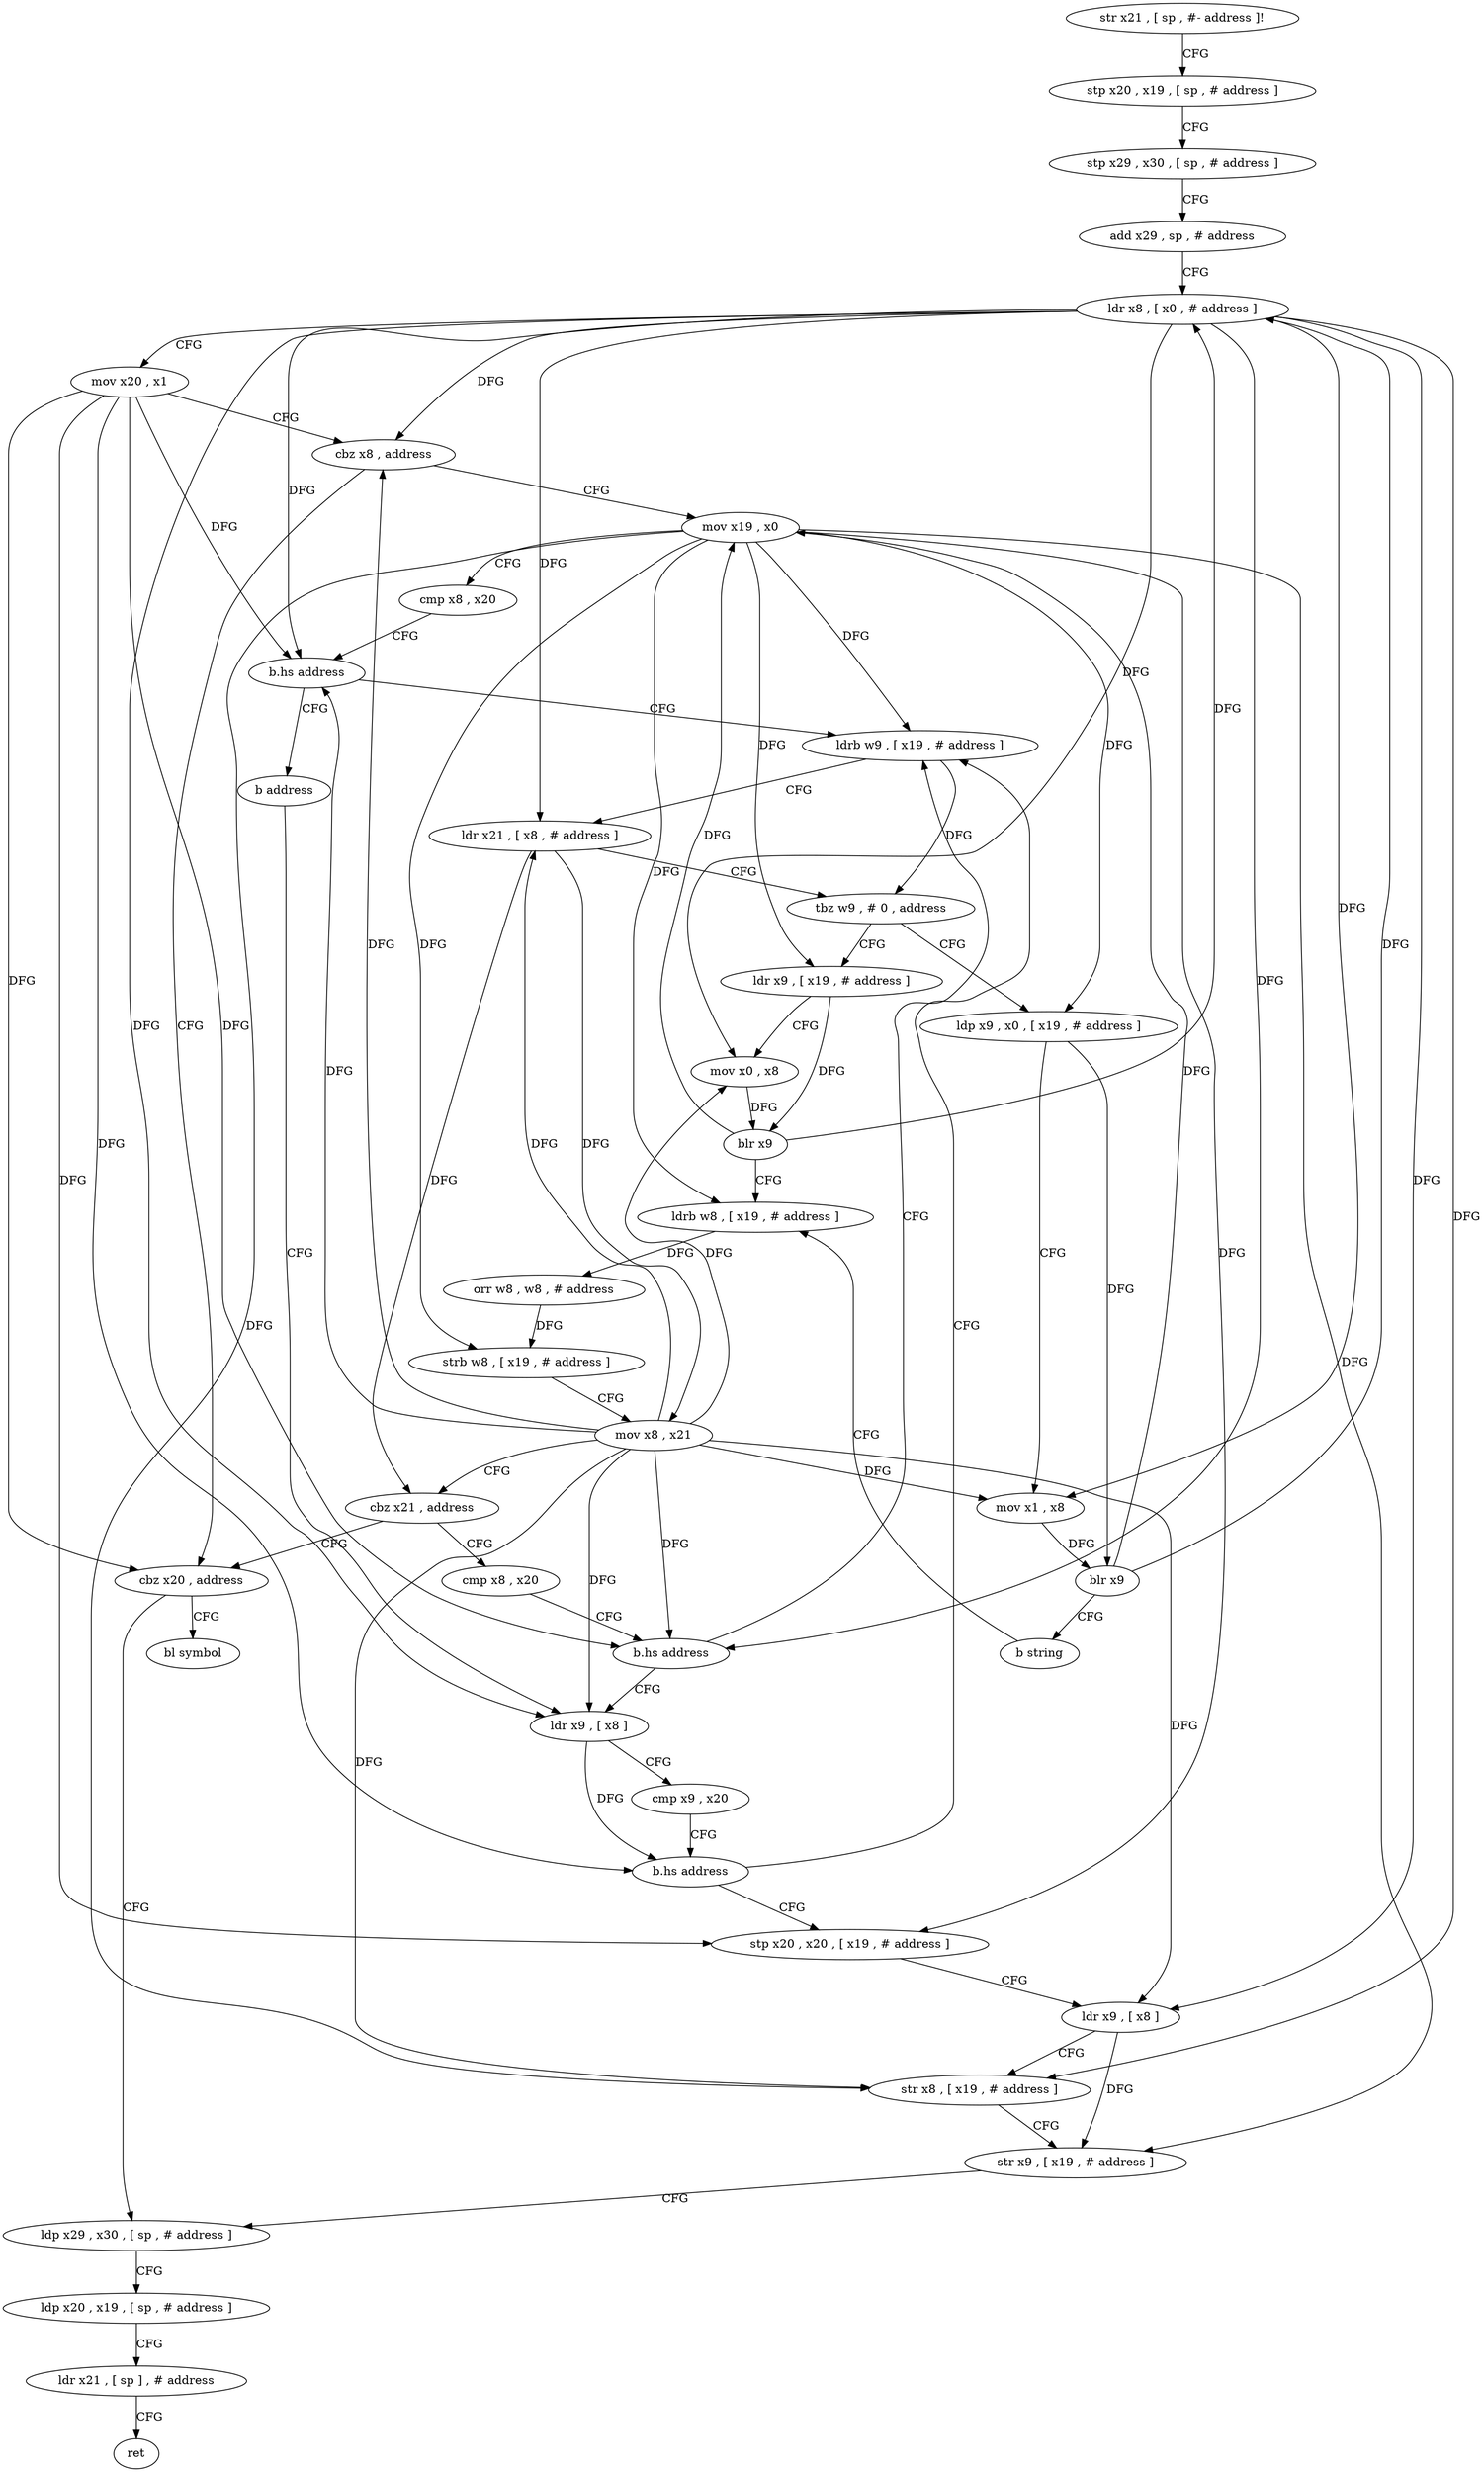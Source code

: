 digraph "func" {
"4273112" [label = "str x21 , [ sp , #- address ]!" ]
"4273116" [label = "stp x20 , x19 , [ sp , # address ]" ]
"4273120" [label = "stp x29 , x30 , [ sp , # address ]" ]
"4273124" [label = "add x29 , sp , # address" ]
"4273128" [label = "ldr x8 , [ x0 , # address ]" ]
"4273132" [label = "mov x20 , x1" ]
"4273136" [label = "cbz x8 , address" ]
"4273236" [label = "cbz x20 , address" ]
"4273140" [label = "mov x19 , x0" ]
"4273260" [label = "ldp x29 , x30 , [ sp , # address ]" ]
"4273240" [label = "bl symbol" ]
"4273144" [label = "cmp x8 , x20" ]
"4273148" [label = "b.hs address" ]
"4273208" [label = "ldrb w9 , [ x19 , # address ]" ]
"4273152" [label = "b address" ]
"4273264" [label = "ldp x20 , x19 , [ sp , # address ]" ]
"4273268" [label = "ldr x21 , [ sp ] , # address" ]
"4273272" [label = "ret" ]
"4273212" [label = "ldr x21 , [ x8 , # address ]" ]
"4273216" [label = "tbz w9 , # 0 , address" ]
"4273156" [label = "ldr x9 , [ x19 , # address ]" ]
"4273220" [label = "ldp x9 , x0 , [ x19 , # address ]" ]
"4273196" [label = "ldr x9 , [ x8 ]" ]
"4273160" [label = "mov x0 , x8" ]
"4273164" [label = "blr x9" ]
"4273168" [label = "ldrb w8 , [ x19 , # address ]" ]
"4273224" [label = "mov x1 , x8" ]
"4273228" [label = "blr x9" ]
"4273232" [label = "b string" ]
"4273200" [label = "cmp x9 , x20" ]
"4273204" [label = "b.hs address" ]
"4273244" [label = "stp x20 , x20 , [ x19 , # address ]" ]
"4273188" [label = "cmp x8 , x20" ]
"4273192" [label = "b.hs address" ]
"4273172" [label = "orr w8 , w8 , # address" ]
"4273176" [label = "strb w8 , [ x19 , # address ]" ]
"4273180" [label = "mov x8 , x21" ]
"4273184" [label = "cbz x21 , address" ]
"4273248" [label = "ldr x9 , [ x8 ]" ]
"4273252" [label = "str x8 , [ x19 , # address ]" ]
"4273256" [label = "str x9 , [ x19 , # address ]" ]
"4273112" -> "4273116" [ label = "CFG" ]
"4273116" -> "4273120" [ label = "CFG" ]
"4273120" -> "4273124" [ label = "CFG" ]
"4273124" -> "4273128" [ label = "CFG" ]
"4273128" -> "4273132" [ label = "CFG" ]
"4273128" -> "4273136" [ label = "DFG" ]
"4273128" -> "4273148" [ label = "DFG" ]
"4273128" -> "4273212" [ label = "DFG" ]
"4273128" -> "4273160" [ label = "DFG" ]
"4273128" -> "4273224" [ label = "DFG" ]
"4273128" -> "4273196" [ label = "DFG" ]
"4273128" -> "4273248" [ label = "DFG" ]
"4273128" -> "4273252" [ label = "DFG" ]
"4273128" -> "4273192" [ label = "DFG" ]
"4273132" -> "4273136" [ label = "CFG" ]
"4273132" -> "4273236" [ label = "DFG" ]
"4273132" -> "4273148" [ label = "DFG" ]
"4273132" -> "4273204" [ label = "DFG" ]
"4273132" -> "4273244" [ label = "DFG" ]
"4273132" -> "4273192" [ label = "DFG" ]
"4273136" -> "4273236" [ label = "CFG" ]
"4273136" -> "4273140" [ label = "CFG" ]
"4273236" -> "4273260" [ label = "CFG" ]
"4273236" -> "4273240" [ label = "CFG" ]
"4273140" -> "4273144" [ label = "CFG" ]
"4273140" -> "4273208" [ label = "DFG" ]
"4273140" -> "4273156" [ label = "DFG" ]
"4273140" -> "4273220" [ label = "DFG" ]
"4273140" -> "4273168" [ label = "DFG" ]
"4273140" -> "4273176" [ label = "DFG" ]
"4273140" -> "4273244" [ label = "DFG" ]
"4273140" -> "4273252" [ label = "DFG" ]
"4273140" -> "4273256" [ label = "DFG" ]
"4273260" -> "4273264" [ label = "CFG" ]
"4273144" -> "4273148" [ label = "CFG" ]
"4273148" -> "4273208" [ label = "CFG" ]
"4273148" -> "4273152" [ label = "CFG" ]
"4273208" -> "4273212" [ label = "CFG" ]
"4273208" -> "4273216" [ label = "DFG" ]
"4273152" -> "4273196" [ label = "CFG" ]
"4273264" -> "4273268" [ label = "CFG" ]
"4273268" -> "4273272" [ label = "CFG" ]
"4273212" -> "4273216" [ label = "CFG" ]
"4273212" -> "4273180" [ label = "DFG" ]
"4273212" -> "4273184" [ label = "DFG" ]
"4273216" -> "4273156" [ label = "CFG" ]
"4273216" -> "4273220" [ label = "CFG" ]
"4273156" -> "4273160" [ label = "CFG" ]
"4273156" -> "4273164" [ label = "DFG" ]
"4273220" -> "4273224" [ label = "CFG" ]
"4273220" -> "4273228" [ label = "DFG" ]
"4273196" -> "4273200" [ label = "CFG" ]
"4273196" -> "4273204" [ label = "DFG" ]
"4273160" -> "4273164" [ label = "DFG" ]
"4273164" -> "4273168" [ label = "CFG" ]
"4273164" -> "4273128" [ label = "DFG" ]
"4273164" -> "4273140" [ label = "DFG" ]
"4273168" -> "4273172" [ label = "DFG" ]
"4273224" -> "4273228" [ label = "DFG" ]
"4273228" -> "4273232" [ label = "CFG" ]
"4273228" -> "4273128" [ label = "DFG" ]
"4273228" -> "4273140" [ label = "DFG" ]
"4273232" -> "4273168" [ label = "CFG" ]
"4273200" -> "4273204" [ label = "CFG" ]
"4273204" -> "4273244" [ label = "CFG" ]
"4273204" -> "4273208" [ label = "CFG" ]
"4273244" -> "4273248" [ label = "CFG" ]
"4273188" -> "4273192" [ label = "CFG" ]
"4273192" -> "4273208" [ label = "CFG" ]
"4273192" -> "4273196" [ label = "CFG" ]
"4273172" -> "4273176" [ label = "DFG" ]
"4273176" -> "4273180" [ label = "CFG" ]
"4273180" -> "4273184" [ label = "CFG" ]
"4273180" -> "4273136" [ label = "DFG" ]
"4273180" -> "4273212" [ label = "DFG" ]
"4273180" -> "4273160" [ label = "DFG" ]
"4273180" -> "4273224" [ label = "DFG" ]
"4273180" -> "4273196" [ label = "DFG" ]
"4273180" -> "4273148" [ label = "DFG" ]
"4273180" -> "4273248" [ label = "DFG" ]
"4273180" -> "4273252" [ label = "DFG" ]
"4273180" -> "4273192" [ label = "DFG" ]
"4273184" -> "4273236" [ label = "CFG" ]
"4273184" -> "4273188" [ label = "CFG" ]
"4273248" -> "4273252" [ label = "CFG" ]
"4273248" -> "4273256" [ label = "DFG" ]
"4273252" -> "4273256" [ label = "CFG" ]
"4273256" -> "4273260" [ label = "CFG" ]
}
